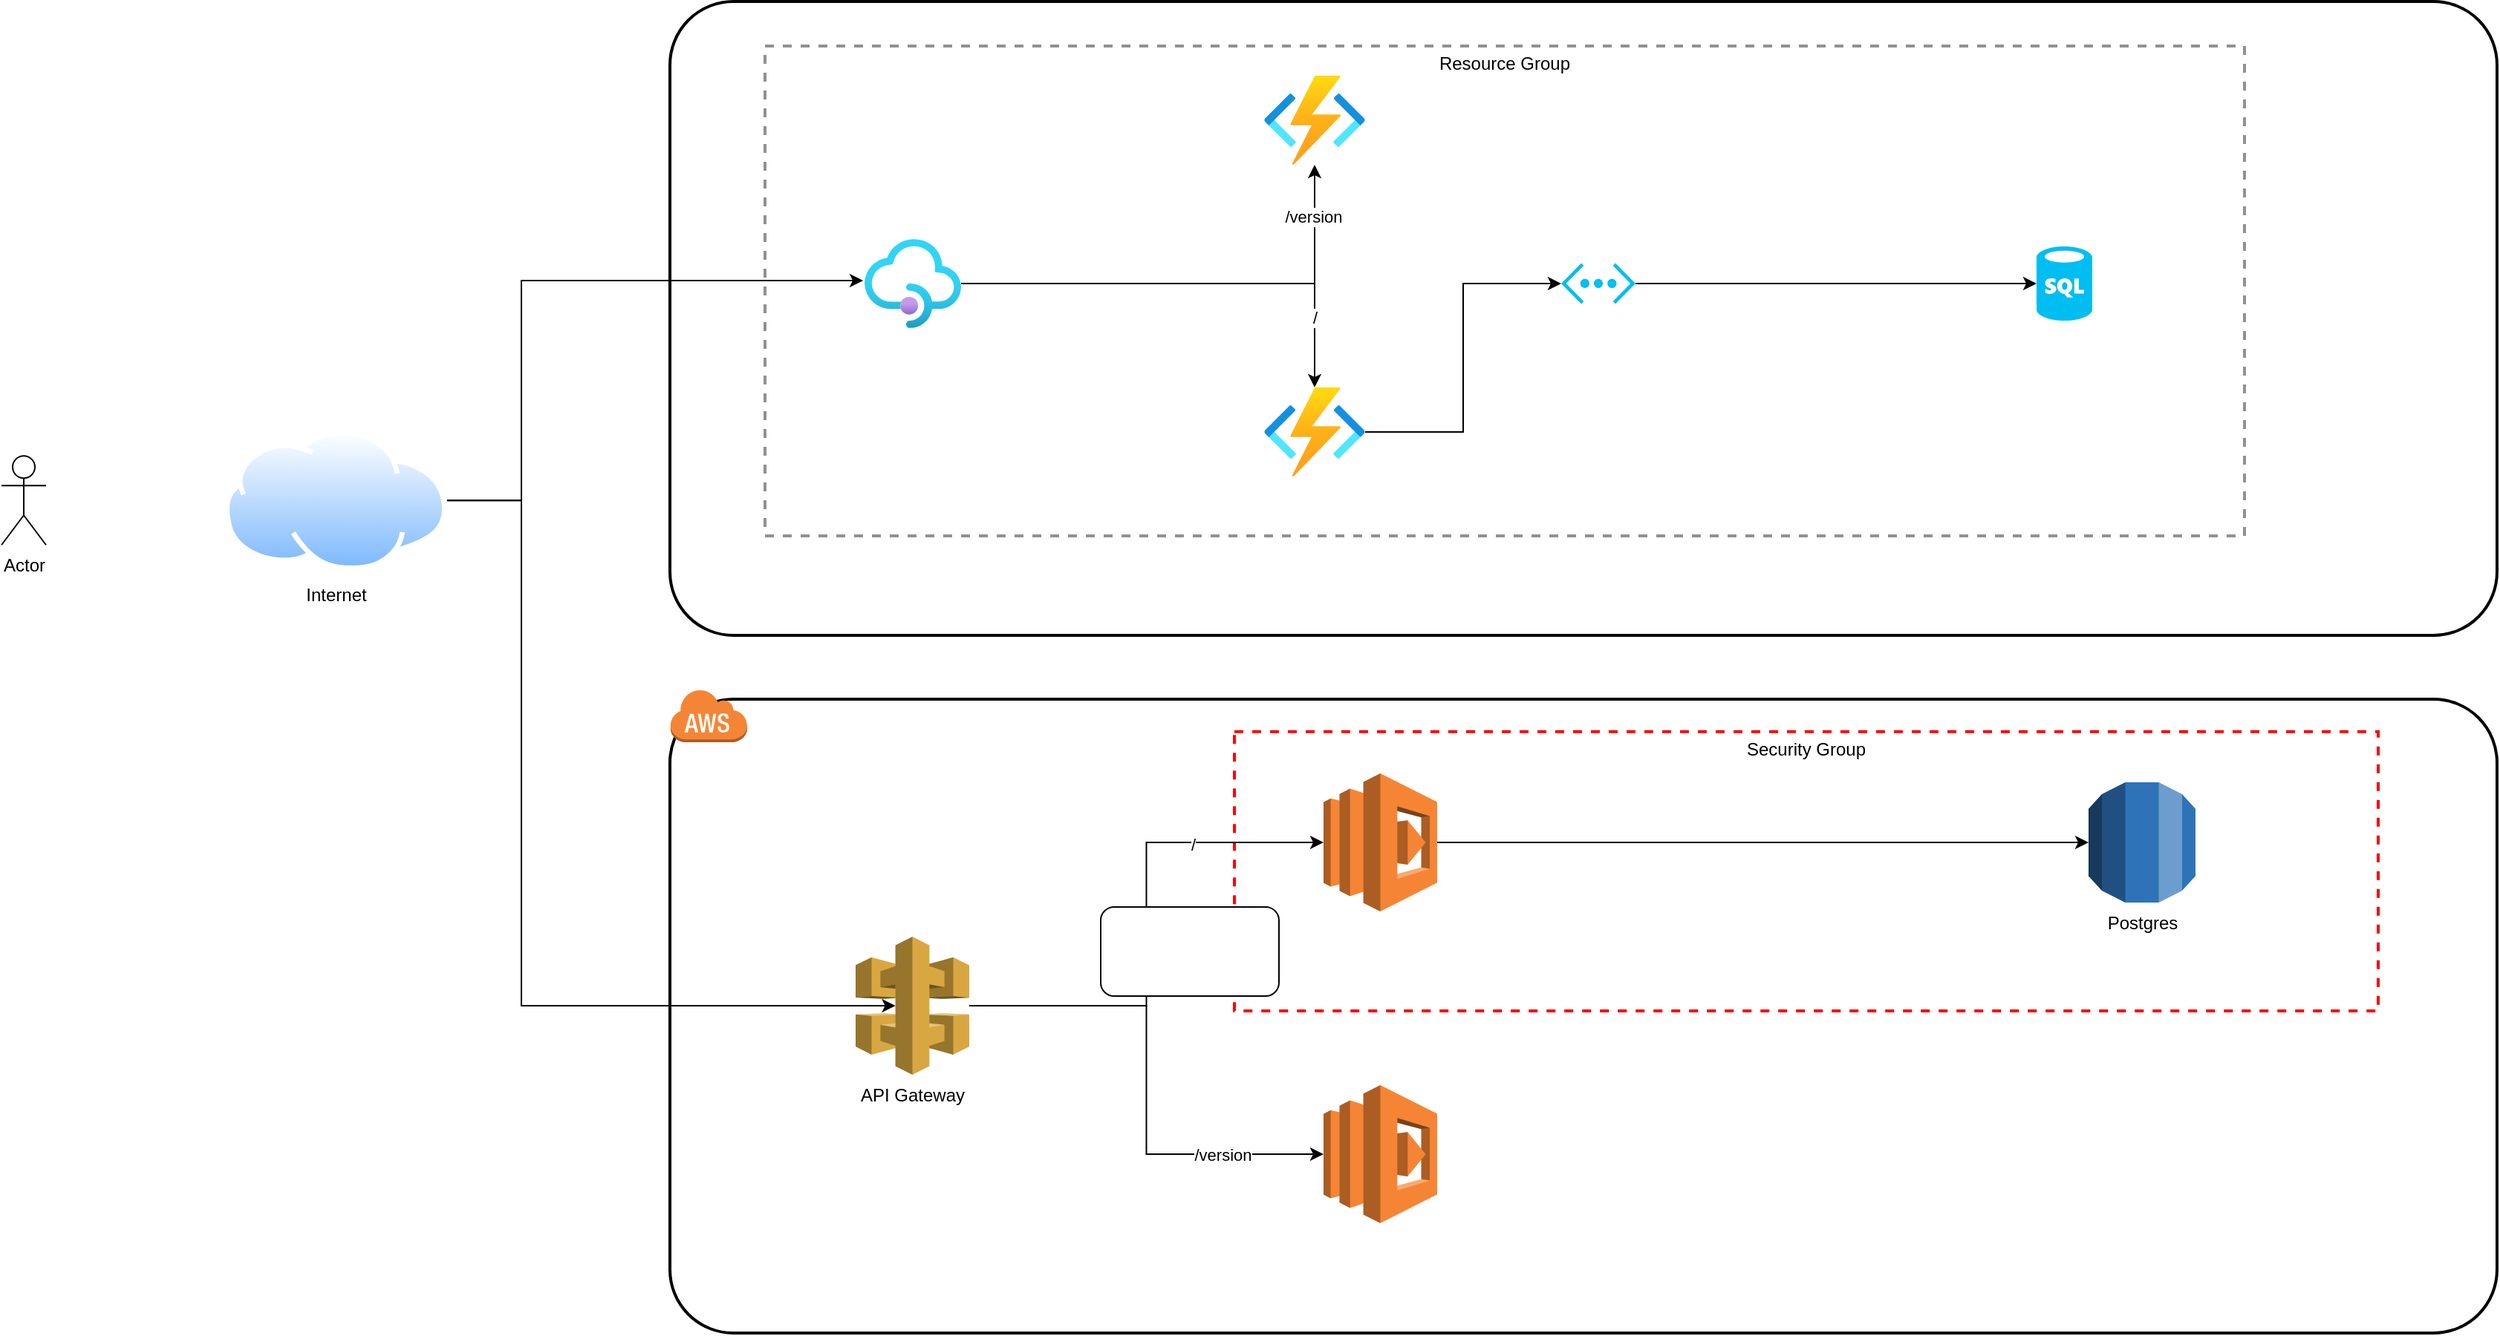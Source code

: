 <mxfile version="20.8.10" type="device"><diagram name="Page-1" id="A2c93OL_klQsuaK5j4MN"><mxGraphModel dx="2901" dy="1267" grid="1" gridSize="10" guides="1" tooltips="1" connect="1" arrows="1" fold="1" page="1" pageScale="1" pageWidth="827" pageHeight="1169" math="0" shadow="0"><root><mxCell id="0"/><mxCell id="1" parent="0"/><mxCell id="DakNF_zMG1Dj8GZmUAY1-34" value="Resource Group" style="fontStyle=0;verticalAlign=top;align=center;spacingTop=-2;fillColor=none;rounded=0;whiteSpace=wrap;html=1;strokeColor=#919191;strokeWidth=2;dashed=1;container=1;collapsible=0;expand=0;recursiveResize=0;" vertex="1" parent="1"><mxGeometry x="314" y="40" width="996" height="330" as="geometry"/></mxCell><mxCell id="DakNF_zMG1Dj8GZmUAY1-24" value="" style="rounded=1;arcSize=10;dashed=0;fillColor=none;gradientColor=none;strokeWidth=2;" vertex="1" parent="1"><mxGeometry x="250" y="10" width="1230" height="427" as="geometry"/></mxCell><mxCell id="DakNF_zMG1Dj8GZmUAY1-6" value="" style="rounded=1;arcSize=10;dashed=0;fillColor=none;gradientColor=none;strokeWidth=2;" vertex="1" parent="1"><mxGeometry x="250" y="480" width="1230" height="427" as="geometry"/></mxCell><mxCell id="DakNF_zMG1Dj8GZmUAY1-18" value="Security Group" style="fontStyle=0;verticalAlign=top;align=center;spacingTop=-2;fillColor=none;rounded=0;whiteSpace=wrap;html=1;strokeColor=#FF0000;strokeWidth=2;dashed=1;container=1;collapsible=0;expand=0;recursiveResize=0;" vertex="1" parent="1"><mxGeometry x="630" y="501.88" width="770" height="188.12" as="geometry"/></mxCell><mxCell id="DakNF_zMG1Dj8GZmUAY1-17" value="Postgres" style="outlineConnect=0;dashed=0;verticalLabelPosition=bottom;verticalAlign=top;align=center;html=1;shape=mxgraph.aws3.rds;fillColor=#2E73B8;gradientColor=none;" vertex="1" parent="DakNF_zMG1Dj8GZmUAY1-18"><mxGeometry x="575" y="34.12" width="72" height="81" as="geometry"/></mxCell><mxCell id="DakNF_zMG1Dj8GZmUAY1-11" style="edgeStyle=orthogonalEdgeStyle;rounded=0;orthogonalLoop=1;jettySize=auto;html=1;entryX=0;entryY=0.5;entryDx=0;entryDy=0;entryPerimeter=0;" edge="1" parent="1" source="DakNF_zMG1Dj8GZmUAY1-1" target="DakNF_zMG1Dj8GZmUAY1-9"><mxGeometry relative="1" as="geometry"/></mxCell><mxCell id="DakNF_zMG1Dj8GZmUAY1-13" value="/" style="edgeLabel;html=1;align=center;verticalAlign=middle;resizable=0;points=[];" vertex="1" connectable="0" parent="DakNF_zMG1Dj8GZmUAY1-11"><mxGeometry x="0.495" relative="1" as="geometry"><mxPoint y="1" as="offset"/></mxGeometry></mxCell><mxCell id="DakNF_zMG1Dj8GZmUAY1-12" style="edgeStyle=orthogonalEdgeStyle;rounded=0;orthogonalLoop=1;jettySize=auto;html=1;entryX=0;entryY=0.5;entryDx=0;entryDy=0;entryPerimeter=0;" edge="1" parent="1" source="DakNF_zMG1Dj8GZmUAY1-1" target="DakNF_zMG1Dj8GZmUAY1-10"><mxGeometry relative="1" as="geometry"/></mxCell><mxCell id="DakNF_zMG1Dj8GZmUAY1-14" value="/version" style="edgeLabel;html=1;align=center;verticalAlign=middle;resizable=0;points=[];" vertex="1" connectable="0" parent="DakNF_zMG1Dj8GZmUAY1-12"><mxGeometry x="0.592" relative="1" as="geometry"><mxPoint x="1" as="offset"/></mxGeometry></mxCell><mxCell id="DakNF_zMG1Dj8GZmUAY1-1" value="API Gateway" style="outlineConnect=0;dashed=0;verticalLabelPosition=bottom;verticalAlign=top;align=center;html=1;shape=mxgraph.aws3.api_gateway;fillColor=#D9A741;gradientColor=none;" vertex="1" parent="1"><mxGeometry x="375" y="640" width="76.5" height="93" as="geometry"/></mxCell><mxCell id="DakNF_zMG1Dj8GZmUAY1-7" value="" style="dashed=0;html=1;shape=mxgraph.aws3.cloud;fillColor=#F58536;gradientColor=none;dashed=0;" vertex="1" parent="1"><mxGeometry x="250" y="473" width="52" height="36" as="geometry"/></mxCell><mxCell id="DakNF_zMG1Dj8GZmUAY1-15" style="edgeStyle=orthogonalEdgeStyle;rounded=0;orthogonalLoop=1;jettySize=auto;html=1;entryX=0.35;entryY=0.5;entryDx=0;entryDy=0;entryPerimeter=0;" edge="1" parent="1" source="DakNF_zMG1Dj8GZmUAY1-8" target="DakNF_zMG1Dj8GZmUAY1-1"><mxGeometry relative="1" as="geometry"><Array as="points"><mxPoint x="150" y="346"/><mxPoint x="150" y="687"/></Array></mxGeometry></mxCell><mxCell id="DakNF_zMG1Dj8GZmUAY1-27" style="edgeStyle=orthogonalEdgeStyle;rounded=0;orthogonalLoop=1;jettySize=auto;html=1;entryX=-0.015;entryY=0.467;entryDx=0;entryDy=0;entryPerimeter=0;" edge="1" parent="1" source="DakNF_zMG1Dj8GZmUAY1-8" target="DakNF_zMG1Dj8GZmUAY1-25"><mxGeometry relative="1" as="geometry"><Array as="points"><mxPoint x="150" y="346"/><mxPoint x="150" y="198"/></Array></mxGeometry></mxCell><mxCell id="DakNF_zMG1Dj8GZmUAY1-8" value="Internet" style="aspect=fixed;perimeter=ellipsePerimeter;html=1;align=center;shadow=0;dashed=0;spacingTop=3;image;image=img/lib/active_directory/internet_cloud.svg;" vertex="1" parent="1"><mxGeometry x="-50" y="298.88" width="150" height="94.5" as="geometry"/></mxCell><mxCell id="DakNF_zMG1Dj8GZmUAY1-22" style="edgeStyle=orthogonalEdgeStyle;rounded=0;orthogonalLoop=1;jettySize=auto;html=1;" edge="1" parent="1" source="DakNF_zMG1Dj8GZmUAY1-9" target="DakNF_zMG1Dj8GZmUAY1-17"><mxGeometry relative="1" as="geometry"/></mxCell><mxCell id="DakNF_zMG1Dj8GZmUAY1-9" value="" style="outlineConnect=0;dashed=0;verticalLabelPosition=bottom;verticalAlign=top;align=center;html=1;shape=mxgraph.aws3.lambda;fillColor=#F58534;gradientColor=none;" vertex="1" parent="1"><mxGeometry x="690" y="530" width="76.5" height="93" as="geometry"/></mxCell><mxCell id="DakNF_zMG1Dj8GZmUAY1-10" value="" style="outlineConnect=0;dashed=0;verticalLabelPosition=bottom;verticalAlign=top;align=center;html=1;shape=mxgraph.aws3.lambda;fillColor=#F58534;gradientColor=none;" vertex="1" parent="1"><mxGeometry x="690" y="740" width="76.5" height="93" as="geometry"/></mxCell><mxCell id="DakNF_zMG1Dj8GZmUAY1-16" value="Actor" style="shape=umlActor;verticalLabelPosition=bottom;verticalAlign=top;html=1;outlineConnect=0;" vertex="1" parent="1"><mxGeometry x="-200" y="316.13" width="30" height="60" as="geometry"/></mxCell><mxCell id="DakNF_zMG1Dj8GZmUAY1-23" value="" style="rounded=1;whiteSpace=wrap;html=1;" vertex="1" parent="1"><mxGeometry x="540" y="620" width="120" height="60" as="geometry"/></mxCell><mxCell id="DakNF_zMG1Dj8GZmUAY1-30" style="edgeStyle=orthogonalEdgeStyle;rounded=0;orthogonalLoop=1;jettySize=auto;html=1;" edge="1" parent="1" source="DakNF_zMG1Dj8GZmUAY1-25" target="DakNF_zMG1Dj8GZmUAY1-28"><mxGeometry relative="1" as="geometry"/></mxCell><mxCell id="DakNF_zMG1Dj8GZmUAY1-38" value="/version" style="edgeLabel;html=1;align=center;verticalAlign=middle;resizable=0;points=[];" vertex="1" connectable="0" parent="DakNF_zMG1Dj8GZmUAY1-30"><mxGeometry x="0.78" y="1" relative="1" as="geometry"><mxPoint as="offset"/></mxGeometry></mxCell><mxCell id="DakNF_zMG1Dj8GZmUAY1-31" style="edgeStyle=orthogonalEdgeStyle;rounded=0;orthogonalLoop=1;jettySize=auto;html=1;" edge="1" parent="1" source="DakNF_zMG1Dj8GZmUAY1-25" target="DakNF_zMG1Dj8GZmUAY1-29"><mxGeometry relative="1" as="geometry"/></mxCell><mxCell id="DakNF_zMG1Dj8GZmUAY1-37" value="/" style="edgeLabel;html=1;align=center;verticalAlign=middle;resizable=0;points=[];" vertex="1" connectable="0" parent="DakNF_zMG1Dj8GZmUAY1-31"><mxGeometry x="0.695" relative="1" as="geometry"><mxPoint as="offset"/></mxGeometry></mxCell><mxCell id="DakNF_zMG1Dj8GZmUAY1-25" value="" style="aspect=fixed;html=1;points=[];align=center;image;fontSize=12;image=img/lib/azure2/app_services/API_Management_Services.svg;" vertex="1" parent="1"><mxGeometry x="381" y="170" width="65" height="60" as="geometry"/></mxCell><mxCell id="DakNF_zMG1Dj8GZmUAY1-28" value="" style="aspect=fixed;html=1;points=[];align=center;image;fontSize=12;image=img/lib/azure2/iot/Function_Apps.svg;" vertex="1" parent="1"><mxGeometry x="650" y="60" width="68" height="60" as="geometry"/></mxCell><mxCell id="DakNF_zMG1Dj8GZmUAY1-35" style="edgeStyle=orthogonalEdgeStyle;rounded=0;orthogonalLoop=1;jettySize=auto;html=1;entryX=0;entryY=0.5;entryDx=0;entryDy=0;entryPerimeter=0;" edge="1" parent="1" source="DakNF_zMG1Dj8GZmUAY1-29" target="DakNF_zMG1Dj8GZmUAY1-33"><mxGeometry relative="1" as="geometry"/></mxCell><mxCell id="DakNF_zMG1Dj8GZmUAY1-29" value="" style="aspect=fixed;html=1;points=[];align=center;image;fontSize=12;image=img/lib/azure2/iot/Function_Apps.svg;" vertex="1" parent="1"><mxGeometry x="650" y="270" width="68" height="60" as="geometry"/></mxCell><mxCell id="DakNF_zMG1Dj8GZmUAY1-32" value="" style="verticalLabelPosition=bottom;html=1;verticalAlign=top;align=center;strokeColor=none;fillColor=#00BEF2;shape=mxgraph.azure.sql_database;" vertex="1" parent="1"><mxGeometry x="1170" y="175" width="37.5" height="50" as="geometry"/></mxCell><mxCell id="DakNF_zMG1Dj8GZmUAY1-36" style="edgeStyle=orthogonalEdgeStyle;rounded=0;orthogonalLoop=1;jettySize=auto;html=1;entryX=0;entryY=0.5;entryDx=0;entryDy=0;entryPerimeter=0;" edge="1" parent="1" source="DakNF_zMG1Dj8GZmUAY1-33" target="DakNF_zMG1Dj8GZmUAY1-32"><mxGeometry relative="1" as="geometry"/></mxCell><mxCell id="DakNF_zMG1Dj8GZmUAY1-33" value="" style="verticalLabelPosition=bottom;html=1;verticalAlign=top;align=center;strokeColor=none;fillColor=#00BEF2;shape=mxgraph.azure.virtual_network;pointerEvents=1;" vertex="1" parent="1"><mxGeometry x="850" y="186.25" width="50" height="27.5" as="geometry"/></mxCell></root></mxGraphModel></diagram></mxfile>